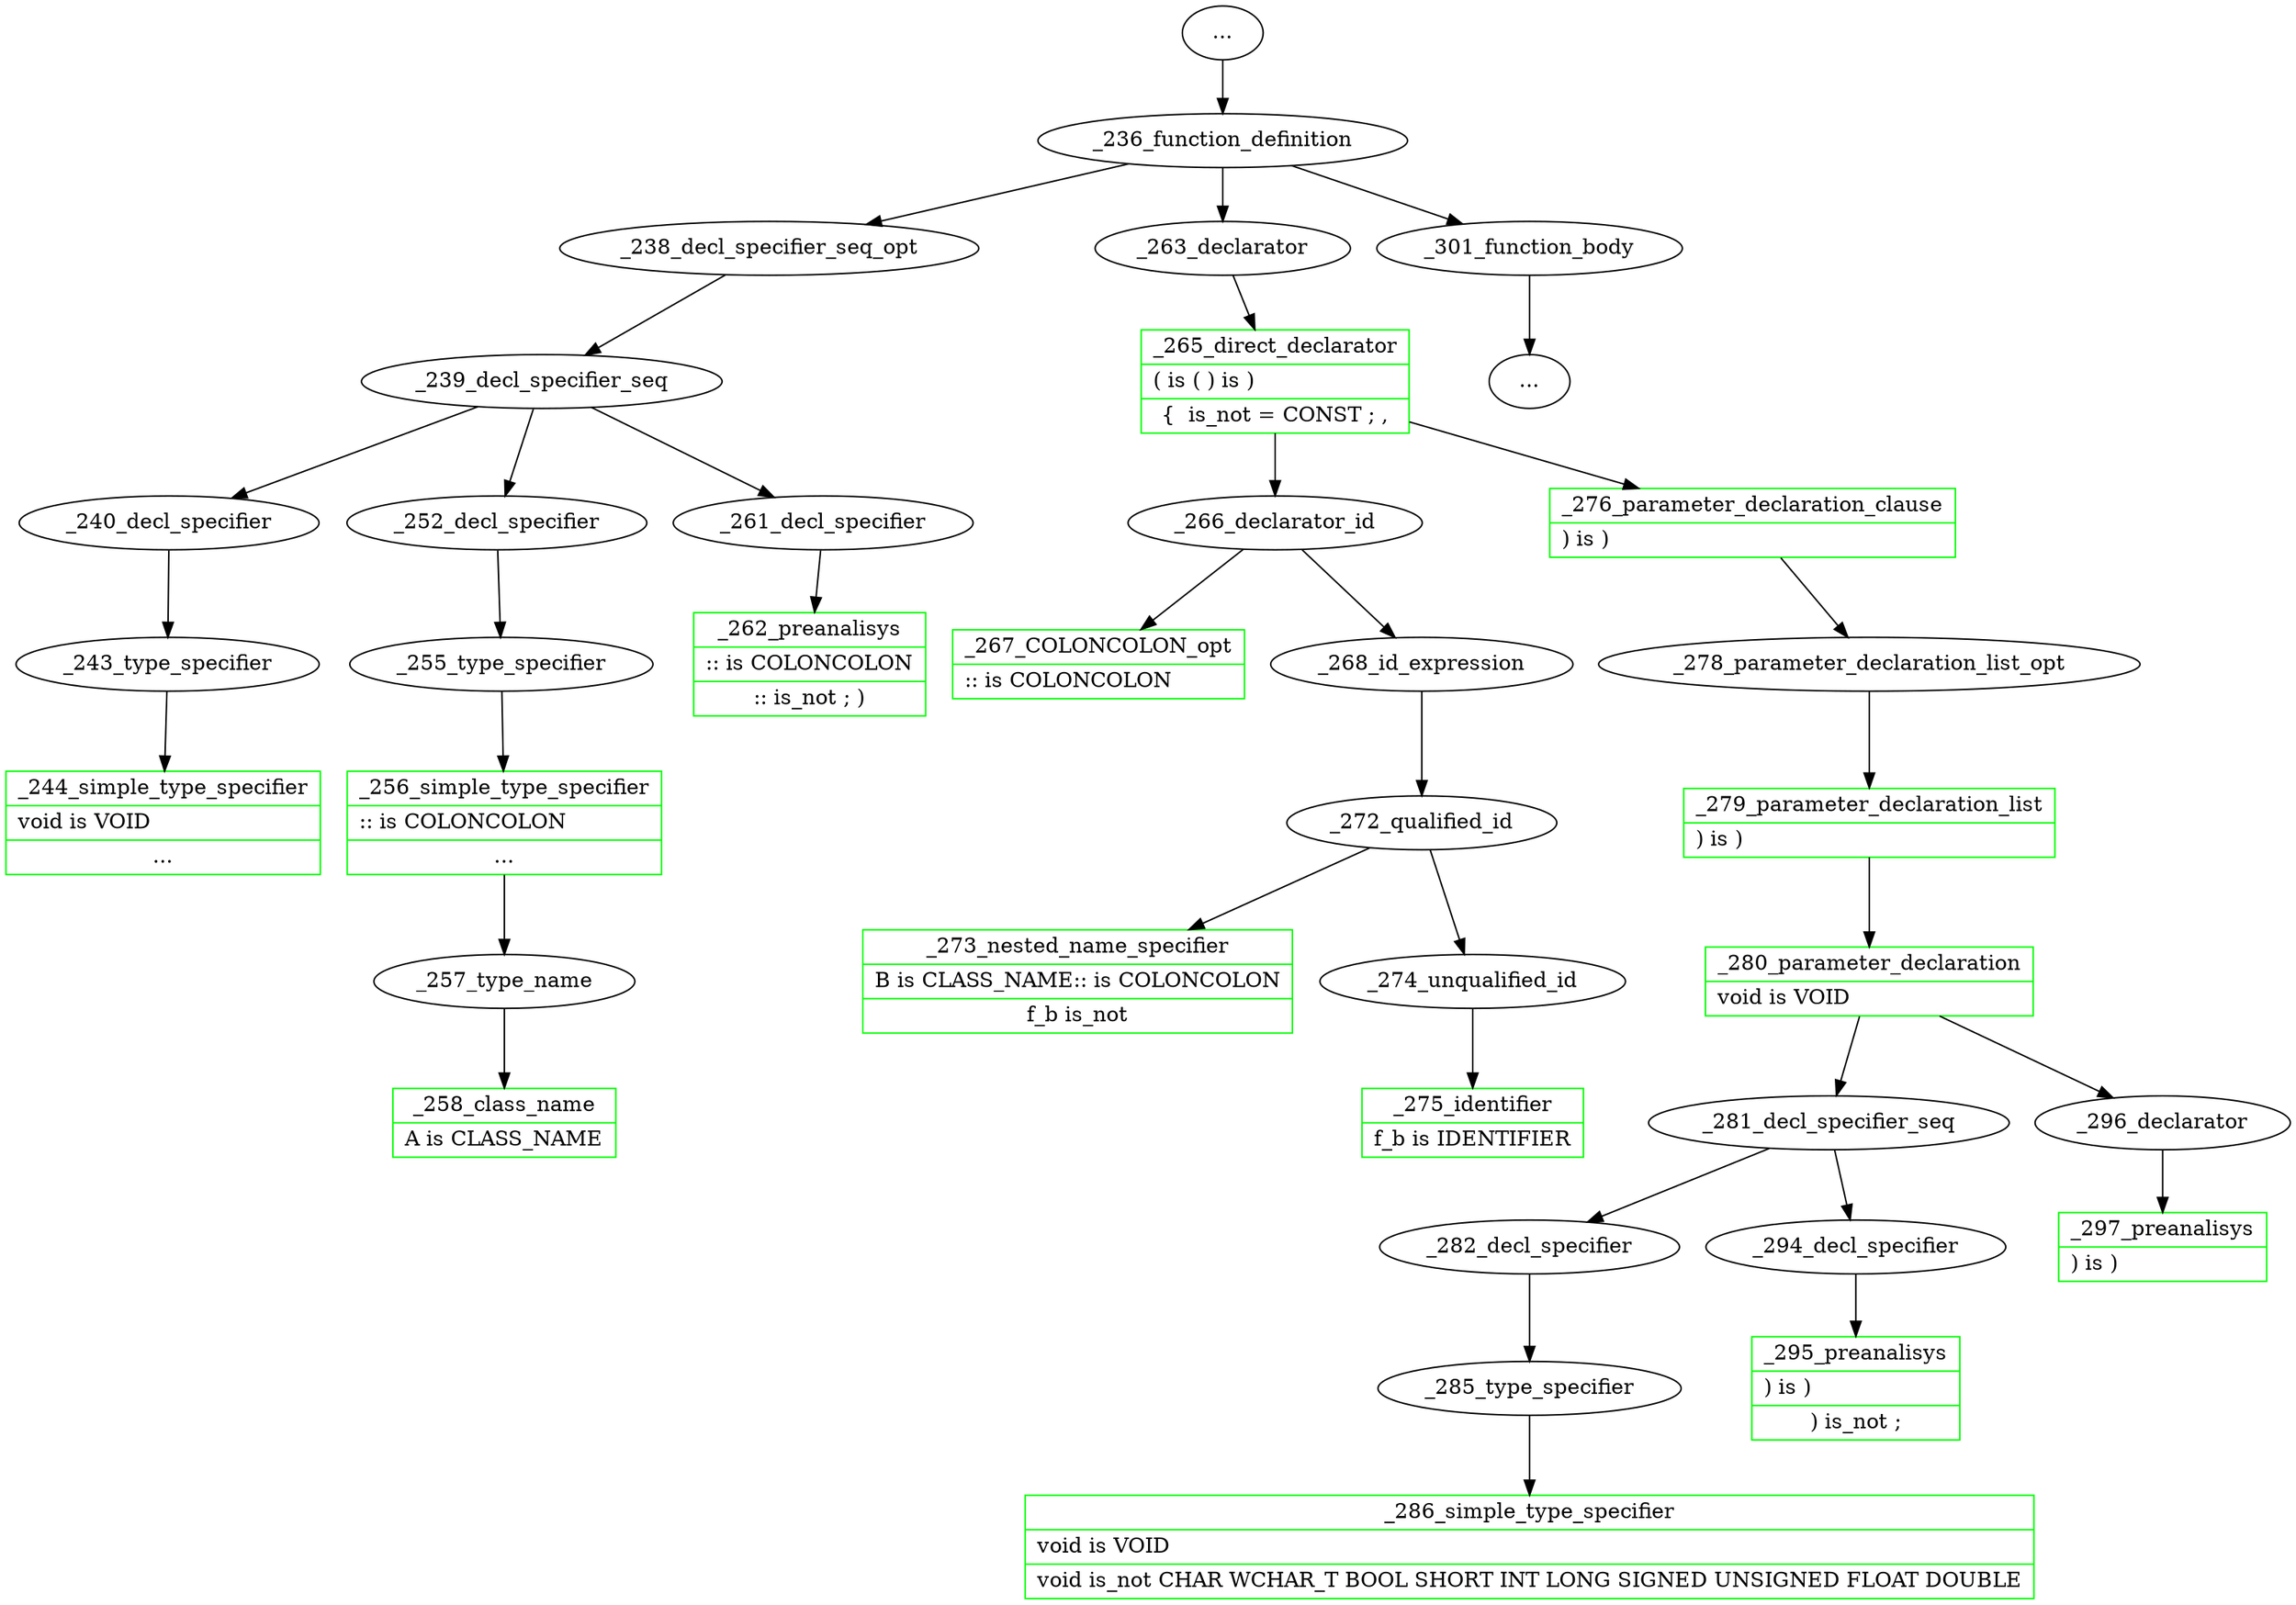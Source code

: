 digraph inner_classes_03 {
//	rankdir=LR;
//	size="7,8!";

  _CONTINUE_1 [label="..."]
  _CONTINUE_2 [label="..."]

  _236_function_definition[label="_236_function_definition"]
//  _237_preanalisys[label="{_237_preanalisys|void\ is_not CLASS\ STRUCT\ UNION}", shape="record", color=black, style=dotted]
  _238_decl_specifier_seq_opt[label="_238_decl_specifier_seq_opt"]
  _239_decl_specifier_seq[label="_239_decl_specifier_seq"]
  _240_decl_specifier[label="_240_decl_specifier"]
//  _241_preanalisys[label="{_241_preanalisys|void\ is_not ;\ )\ COLONCOLON\ IDENTIFIER\ ~\ #}", shape="record", color=black, style=dotted]
//  _242_storage_class_specifier[label="{_242_storage_class_specifier|void\ is_not AUTO\ REGISTER\ STATIC\ EXTERN\ MUTABLE}", shape="record", color=black, style=dotted]
  _243_type_specifier[label="_243_type_specifier"]
  _244_simple_type_specifier[label="{_244_simple_type_specifier|void is VOID\l|...}", shape="record", color=green]
//  _245_type_name[label="_245_type_name"]
//  _246_class_name[label="{_246_class_name|void\ is_not CLASS_NAME}", shape="record", color=black, style=dotted]
//  _247_enum_name[label="{_247_enum_name|void\ is_not ENUM\ ENUM_NAME}", shape="record", color=black, style=dotted]
//  _248_typedef_name[label="{_248_typedef_name|void\ is_not TYPEDEF_NAME}", shape="record", color=black, style=dotted]
//  _249_nested_name_specifier[label="{_249_nested_name_specifier|void\ is_not CLASS_NAME\ NAMESPACE_NAME\ TEMPLATE_NAME}", shape="record", color=black, style=dotted]
//  _250_template_id[label="_250_template_id"]
//  _251_template_name[label="{_251_template_name|void\ is_not TEMPLATE_NAME}", shape="record", color=black, style=dotted]
  _252_decl_specifier[label="_252_decl_specifier"]
//  _253_preanalisys[label="{_253_preanalisys|A\ is_not ;\ )\ COLONCOLON\ IDENTIFIER\ ~\ #}", shape="record", color=black, style=dotted]
//  _254_storage_class_specifier[label="{_254_storage_class_specifier|A\ is_not AUTO\ REGISTER\ STATIC\ EXTERN\ MUTABLE}", shape="record", color=black, style=dotted]
  _255_type_specifier[label="_255_type_specifier"]
  _256_simple_type_specifier[label="{_256_simple_type_specifier|:: is COLONCOLON\l|...}", shape="record", color=green]
  _257_type_name[label="_257_type_name"]
  _258_class_name[label="{_258_class_name|A is CLASS_NAME\l}", shape="record", color=green]
//  _259_template_id[label="_259_template_id"]
//  _260_template_name[label="{_260_template_name|::\ is_not TEMPLATE_NAME}", shape="record", color=black, style=dotted]
  _261_decl_specifier[label="_261_decl_specifier"]
  _262_preanalisys[label="{_262_preanalisys|:: is COLONCOLON\l|::\ is_not ;\ )}", shape="record", color=green]
  _263_declarator[label="_263_declarator"]
//  _264_preanalisys[label="{_264_preanalisys|::\ is_not )\ ;}", shape="record", color=black, style=dotted]
  _265_direct_declarator[label="{_265_direct_declarator|( is  ( ) is  ) \l| \{ \ is_not =\ CONST\ ;\ \,}", shape="record", color=green]
  _266_declarator_id[label="_266_declarator_id"]
  _267_COLONCOLON_opt[label="{_267_COLONCOLON_opt|:: is COLONCOLON\l}", shape="record", color=green]
  _268_id_expression[label="_268_id_expression"]
//  _269_unqualified_id[label="{_269_unqualified_id|B\ is_not ~}", shape="record", color=black, style=dotted]
//  _270_identifier[label="{_270_identifier|B\ is_not IDENTIFIER}", shape="record", color=black, style=dotted]
//  _271_operator_function_id[label="{_271_operator_function_id|B\ is_not OPERATOR}", shape="record", color=black, style=dotted]
  _272_qualified_id[label="_272_qualified_id"]
  _273_nested_name_specifier[label="{_273_nested_name_specifier|B is CLASS_NAME:: is COLONCOLON\l|f_b\ is_not}", shape="record", color=green]
  _274_unqualified_id[label="_274_unqualified_id"]
  _275_identifier[label="{_275_identifier|f_b is IDENTIFIER\l}", shape="record", color=green]
  _276_parameter_declaration_clause[label="{_276_parameter_declaration_clause|) is  ) \l}", shape="record", color=green]
//  _277_preanalisys[label="{_277_preanalisys|void\ is_not )}", shape="record", color=black, style=dotted]
  _278_parameter_declaration_list_opt[label="_278_parameter_declaration_list_opt"]
  _279_parameter_declaration_list[label="{_279_parameter_declaration_list|) is  ) \l}", shape="record", color=green]
  _280_parameter_declaration[label="{_280_parameter_declaration|void is VOID\l}", shape="record", color=green]
  _281_decl_specifier_seq[label="_281_decl_specifier_seq"]
  _282_decl_specifier[label="_282_decl_specifier"]
//  _283_preanalisys[label="{_283_preanalisys|void\ is_not ;\ )\ COLONCOLON\ IDENTIFIER\ ~\ #}", shape="record", color=black, style=dotted]
//  _284_storage_class_specifier[label="{_284_storage_class_specifier|void\ is_not AUTO\ REGISTER\ STATIC\ EXTERN\ MUTABLE}", shape="record", color=black, style=dotted]
  _285_type_specifier[label="_285_type_specifier"]
  _286_simple_type_specifier[label="{_286_simple_type_specifier|void is VOID\l|void\ is_not CHAR\ WCHAR_T\ BOOL\ SHORT\ INT\ LONG\ SIGNED\ UNSIGNED\ FLOAT\ DOUBLE}", shape="record", color=green]
//  _287_type_name[label="_287_type_name"]
//  _288_class_name[label="{_288_class_name|void\ is_not CLASS_NAME}", shape="record", color=black, style=dotted]
//  _289_enum_name[label="{_289_enum_name|void\ is_not ENUM\ ENUM_NAME}", shape="record", color=black, style=dotted]
//  _290_typedef_name[label="{_290_typedef_name|void\ is_not TYPEDEF_NAME}", shape="record", color=black, style=dotted]
//  _291_nested_name_specifier[label="{_291_nested_name_specifier|void\ is_not CLASS_NAME\ NAMESPACE_NAME\ TEMPLATE_NAME}", shape="record", color=black, style=dotted]
//  _292_template_id[label="_292_template_id"]
//  _293_template_name[label="{_293_template_name|void\ is_not TEMPLATE_NAME}", shape="record", color=black, style=dotted]
  _294_decl_specifier[label="_294_decl_specifier"]
  _295_preanalisys[label="{_295_preanalisys|) is  ) \l|)\ is_not ;}", shape="record", color=green]
  _296_declarator[label="_296_declarator"]
  _297_preanalisys[label="{_297_preanalisys|) is  ) \l}", shape="record", color=green]
//  _298_ELLIPSIS_opt[label="{_298_ELLIPSIS_opt|)\ is_not ELLIPSIS}", shape="record", color=black, style=dotted]
//  _299_ctor_initializer_opt[label="_299_ctor_initializer_opt"]
//  _300_ctor_initializer[label="{_300_ctor_initializer| \{ \ is_not \:}", shape="record", color=black, style=dotted]
  _301_function_body[label="_301_function_body"]


  _CONTINUE_1 -> _236_function_definition;

  _236_function_definition->_238_decl_specifier_seq_opt;
  _238_decl_specifier_seq_opt->_239_decl_specifier_seq;
  _239_decl_specifier_seq->_240_decl_specifier;
//  _240_decl_specifier->_241_preanalisys;
//  _240_decl_specifier->_242_storage_class_specifier;
  _240_decl_specifier->_243_type_specifier;
  _243_type_specifier->_244_simple_type_specifier;
//  _244_simple_type_specifier->_245_type_name;
//  _245_type_name->_246_class_name;
//  _245_type_name->_247_enum_name;
//  _245_type_name->_248_typedef_name;
//  _244_simple_type_specifier->_249_nested_name_specifier;
//  _244_simple_type_specifier->_250_template_id;
//  _250_template_id->_251_template_name;
  _239_decl_specifier_seq->_252_decl_specifier;
//  _252_decl_specifier->_253_preanalisys;
//  _252_decl_specifier->_254_storage_class_specifier;
  _252_decl_specifier->_255_type_specifier;
  _255_type_specifier->_256_simple_type_specifier;
  _256_simple_type_specifier->_257_type_name;
  _257_type_name->_258_class_name;
//  _256_simple_type_specifier->_259_template_id;
//  _259_template_id->_260_template_name;
  _239_decl_specifier_seq->_261_decl_specifier;
  _261_decl_specifier->_262_preanalisys;
  _236_function_definition->_263_declarator;
//  _263_declarator->_264_preanalisys;
  _263_declarator->_265_direct_declarator;
  _265_direct_declarator->_266_declarator_id;
  _266_declarator_id->_267_COLONCOLON_opt;
  _266_declarator_id->_268_id_expression;
//  _268_id_expression->_269_unqualified_id;
//  _269_unqualified_id->_270_identifier;
//  _269_unqualified_id->_271_operator_function_id;
  _268_id_expression->_272_qualified_id;
  _272_qualified_id->_273_nested_name_specifier;
  _272_qualified_id->_274_unqualified_id;
  _274_unqualified_id->_275_identifier;
  _265_direct_declarator->_276_parameter_declaration_clause;
//  _276_parameter_declaration_clause->_277_preanalisys;
  _276_parameter_declaration_clause->_278_parameter_declaration_list_opt;
  _278_parameter_declaration_list_opt->_279_parameter_declaration_list;
  _279_parameter_declaration_list->_280_parameter_declaration;
  _280_parameter_declaration->_281_decl_specifier_seq;
  _281_decl_specifier_seq->_282_decl_specifier;
//  _282_decl_specifier->_283_preanalisys;
//  _282_decl_specifier->_284_storage_class_specifier;
  _282_decl_specifier->_285_type_specifier;
  _285_type_specifier->_286_simple_type_specifier;
//  _286_simple_type_specifier->_287_type_name;
//  _287_type_name->_288_class_name;
//  _287_type_name->_289_enum_name;
//  _287_type_name->_290_typedef_name;
//  _286_simple_type_specifier->_291_nested_name_specifier;
//  _286_simple_type_specifier->_292_template_id;
//  _292_template_id->_293_template_name;
  _281_decl_specifier_seq->_294_decl_specifier;
  _294_decl_specifier->_295_preanalisys;
  _280_parameter_declaration->_296_declarator;
  _296_declarator->_297_preanalisys;
//  _276_parameter_declaration_clause->_298_ELLIPSIS_opt;
//  _236_function_definition->_299_ctor_initializer_opt;
//  _299_ctor_initializer_opt->_300_ctor_initializer;
  _236_function_definition->_301_function_body;

  _301_function_body -> _CONTINUE_2;
}
